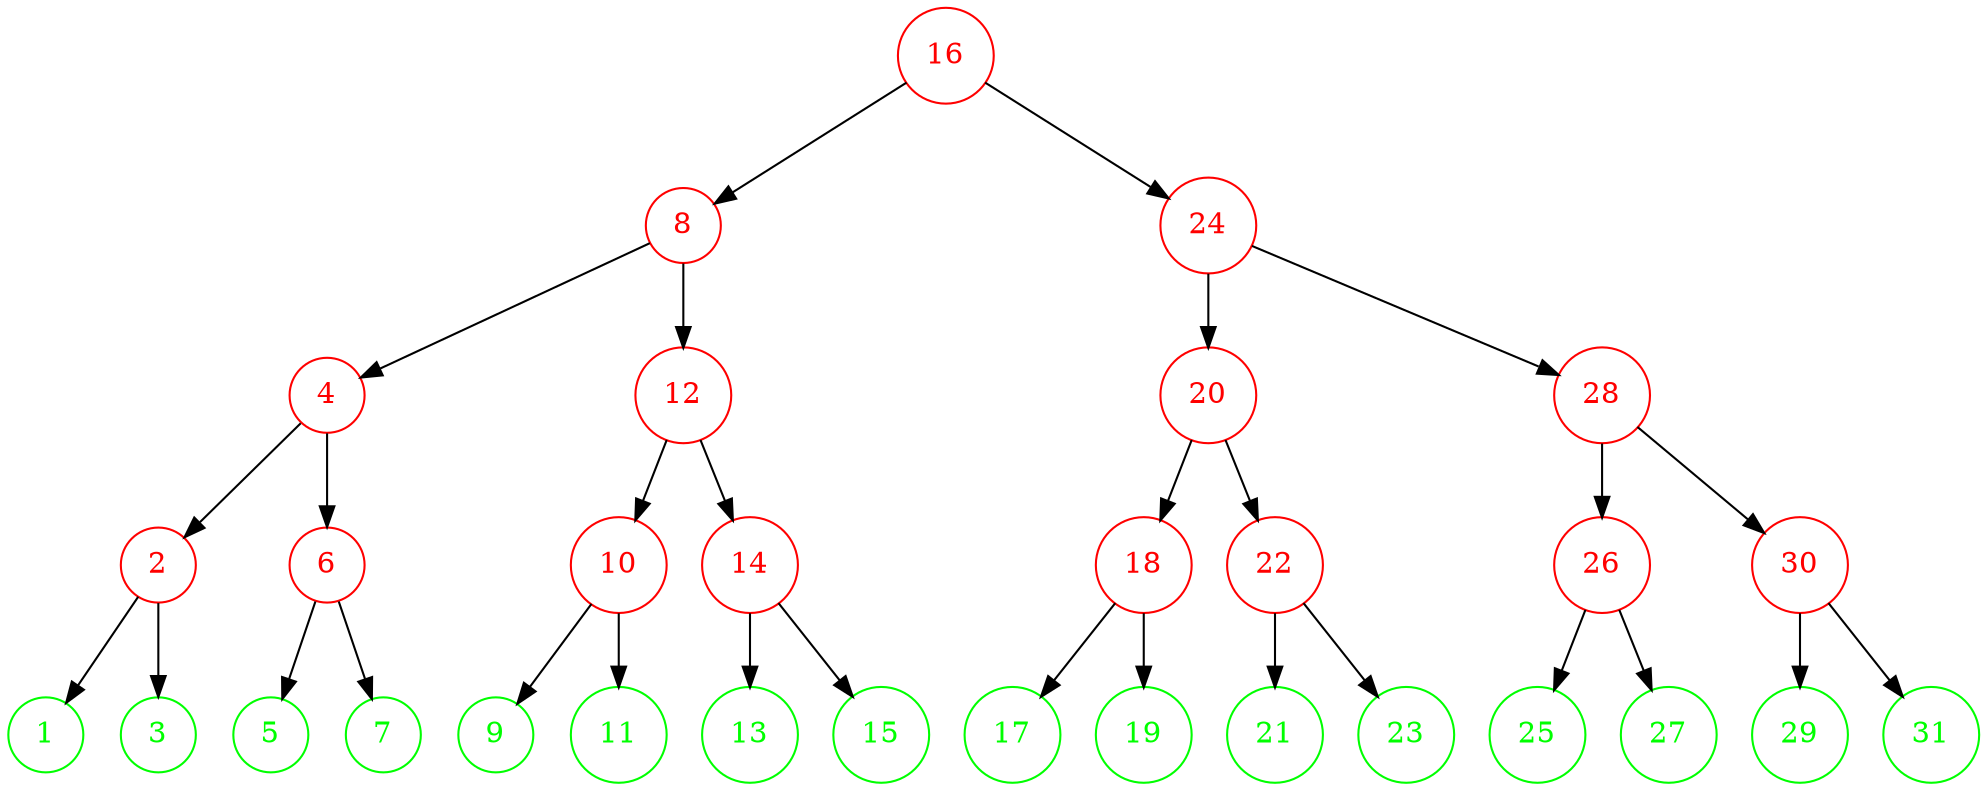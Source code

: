 digraph "arbre_num" {
node [shape=circle]
1 [color=green, fontcolor=green]
2 [color=red, fontcolor=red]
3 [color=green, fontcolor=green]
4 [color=red, fontcolor=red]
5 [color=green, fontcolor=green]
6 [color=red, fontcolor=red]
7 [color=green, fontcolor=green]
8 [color=red, fontcolor=red]
9 [color=green, fontcolor=green]
10 [color=red, fontcolor=red]
11 [color=green, fontcolor=green]
12 [color=red, fontcolor=red]
13 [color=green, fontcolor=green]
14 [color=red, fontcolor=red]
15 [color=green, fontcolor=green]
16 [color=red, fontcolor=red]
17 [color=green, fontcolor=green]
18 [color=red, fontcolor=red]
19 [color=green, fontcolor=green]
20 [color=red, fontcolor=red]
21 [color=green, fontcolor=green]
22 [color=red, fontcolor=red]
23 [color=green, fontcolor=green]
24 [color=red, fontcolor=red]
25 [color=green, fontcolor=green]
26 [color=red, fontcolor=red]
27 [color=green, fontcolor=green]
28 [color=red, fontcolor=red]
29 [color=green, fontcolor=green]
30 [color=red, fontcolor=red]
31 [color=green, fontcolor=green]
16 -> 8
16 -> 24
8 -> 4
8 -> 12
4 -> 2
4 -> 6
2 -> 1
2 -> 3
6 -> 5
6 -> 7
12 -> 10
12 -> 14
10 -> 9
10 -> 11
14 -> 13
14 -> 15
24 -> 20
24 -> 28
20 -> 18
20 -> 22
18 -> 17
18 -> 19
22 -> 21
22 -> 23
28 -> 26
28 -> 30
26 -> 25
26 -> 27
30 -> 29
30 -> 31
}
